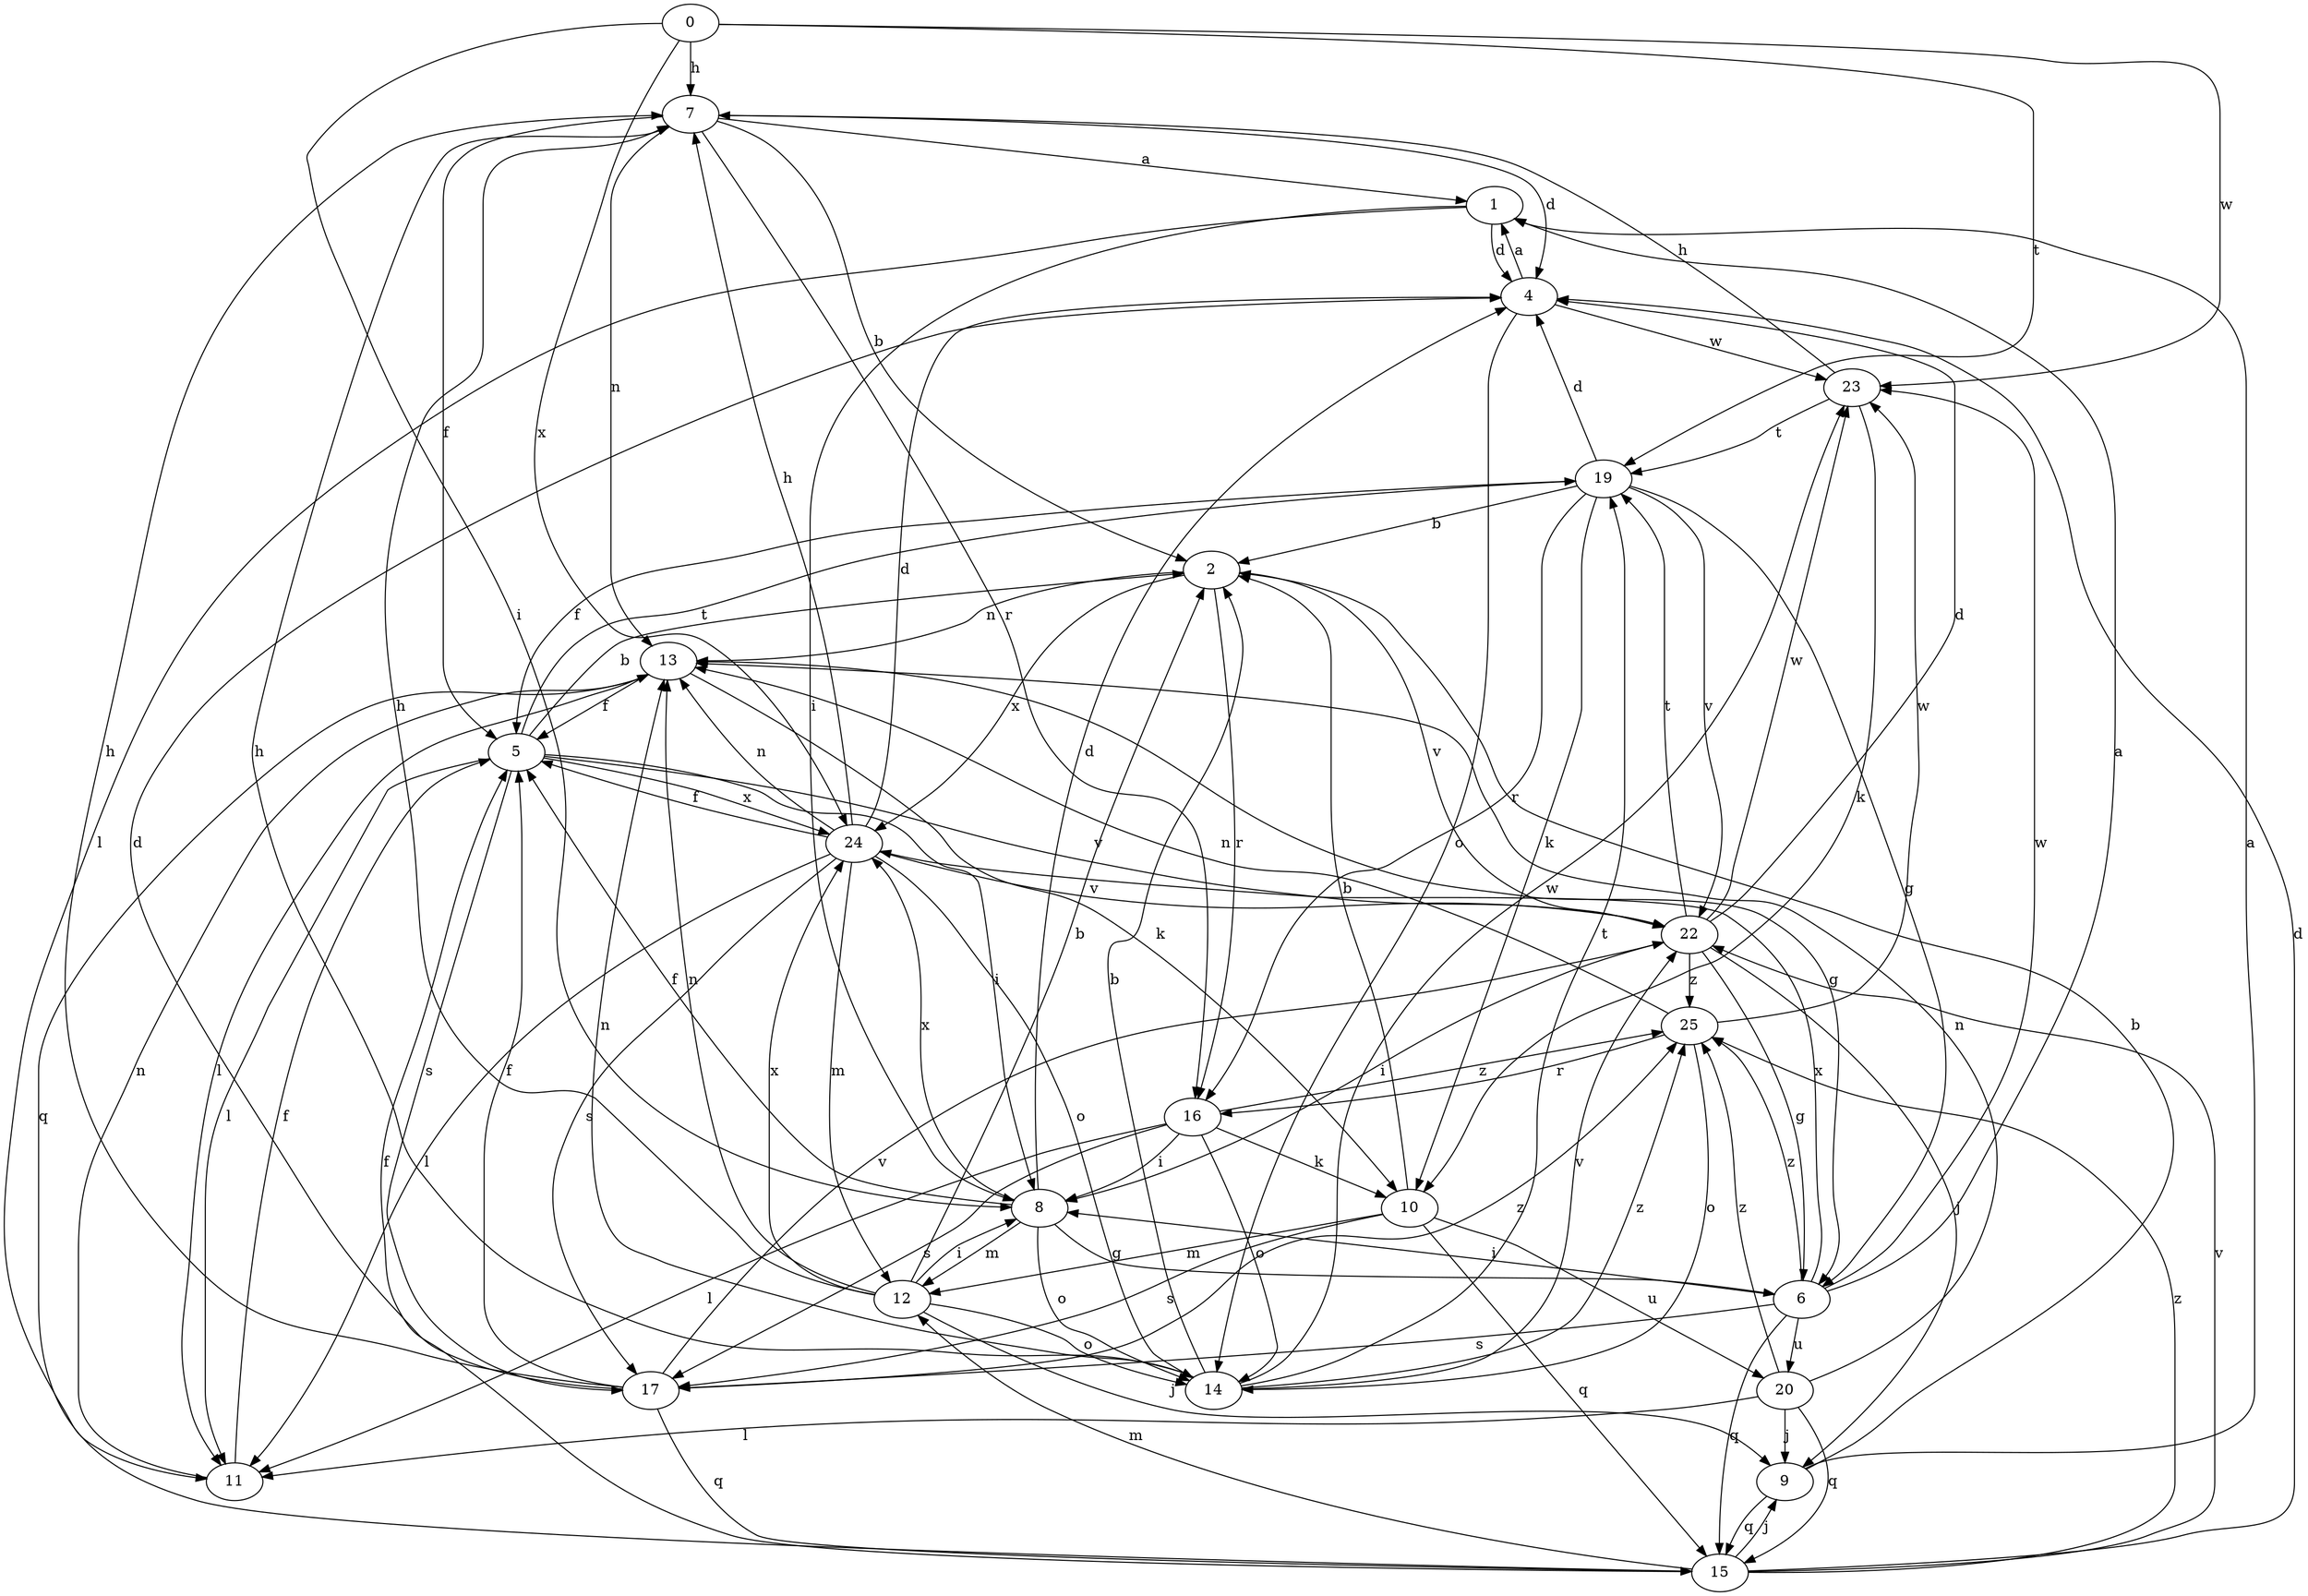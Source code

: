strict digraph  {
0;
1;
2;
4;
5;
6;
7;
8;
9;
10;
11;
12;
13;
14;
15;
16;
17;
19;
20;
22;
23;
24;
25;
0 -> 7  [label=h];
0 -> 8  [label=i];
0 -> 19  [label=t];
0 -> 23  [label=w];
0 -> 24  [label=x];
1 -> 4  [label=d];
1 -> 8  [label=i];
1 -> 11  [label=l];
2 -> 13  [label=n];
2 -> 16  [label=r];
2 -> 22  [label=v];
2 -> 24  [label=x];
4 -> 1  [label=a];
4 -> 14  [label=o];
4 -> 23  [label=w];
5 -> 2  [label=b];
5 -> 8  [label=i];
5 -> 11  [label=l];
5 -> 17  [label=s];
5 -> 19  [label=t];
5 -> 22  [label=v];
5 -> 24  [label=x];
6 -> 1  [label=a];
6 -> 8  [label=i];
6 -> 15  [label=q];
6 -> 17  [label=s];
6 -> 20  [label=u];
6 -> 23  [label=w];
6 -> 24  [label=x];
6 -> 25  [label=z];
7 -> 1  [label=a];
7 -> 2  [label=b];
7 -> 4  [label=d];
7 -> 5  [label=f];
7 -> 13  [label=n];
7 -> 16  [label=r];
8 -> 4  [label=d];
8 -> 5  [label=f];
8 -> 6  [label=g];
8 -> 12  [label=m];
8 -> 14  [label=o];
8 -> 24  [label=x];
9 -> 1  [label=a];
9 -> 2  [label=b];
9 -> 15  [label=q];
10 -> 2  [label=b];
10 -> 12  [label=m];
10 -> 15  [label=q];
10 -> 17  [label=s];
10 -> 20  [label=u];
11 -> 5  [label=f];
11 -> 13  [label=n];
12 -> 2  [label=b];
12 -> 7  [label=h];
12 -> 8  [label=i];
12 -> 9  [label=j];
12 -> 13  [label=n];
12 -> 14  [label=o];
12 -> 24  [label=x];
13 -> 5  [label=f];
13 -> 6  [label=g];
13 -> 10  [label=k];
13 -> 11  [label=l];
13 -> 15  [label=q];
14 -> 2  [label=b];
14 -> 7  [label=h];
14 -> 13  [label=n];
14 -> 19  [label=t];
14 -> 22  [label=v];
14 -> 23  [label=w];
14 -> 25  [label=z];
15 -> 4  [label=d];
15 -> 5  [label=f];
15 -> 9  [label=j];
15 -> 12  [label=m];
15 -> 22  [label=v];
15 -> 25  [label=z];
16 -> 8  [label=i];
16 -> 10  [label=k];
16 -> 11  [label=l];
16 -> 14  [label=o];
16 -> 17  [label=s];
16 -> 25  [label=z];
17 -> 4  [label=d];
17 -> 5  [label=f];
17 -> 7  [label=h];
17 -> 15  [label=q];
17 -> 22  [label=v];
17 -> 25  [label=z];
19 -> 2  [label=b];
19 -> 4  [label=d];
19 -> 5  [label=f];
19 -> 6  [label=g];
19 -> 10  [label=k];
19 -> 16  [label=r];
19 -> 22  [label=v];
20 -> 9  [label=j];
20 -> 11  [label=l];
20 -> 13  [label=n];
20 -> 15  [label=q];
20 -> 25  [label=z];
22 -> 4  [label=d];
22 -> 6  [label=g];
22 -> 8  [label=i];
22 -> 9  [label=j];
22 -> 19  [label=t];
22 -> 23  [label=w];
22 -> 25  [label=z];
23 -> 7  [label=h];
23 -> 10  [label=k];
23 -> 19  [label=t];
24 -> 4  [label=d];
24 -> 5  [label=f];
24 -> 7  [label=h];
24 -> 11  [label=l];
24 -> 12  [label=m];
24 -> 13  [label=n];
24 -> 14  [label=o];
24 -> 17  [label=s];
24 -> 22  [label=v];
25 -> 13  [label=n];
25 -> 14  [label=o];
25 -> 16  [label=r];
25 -> 23  [label=w];
}
